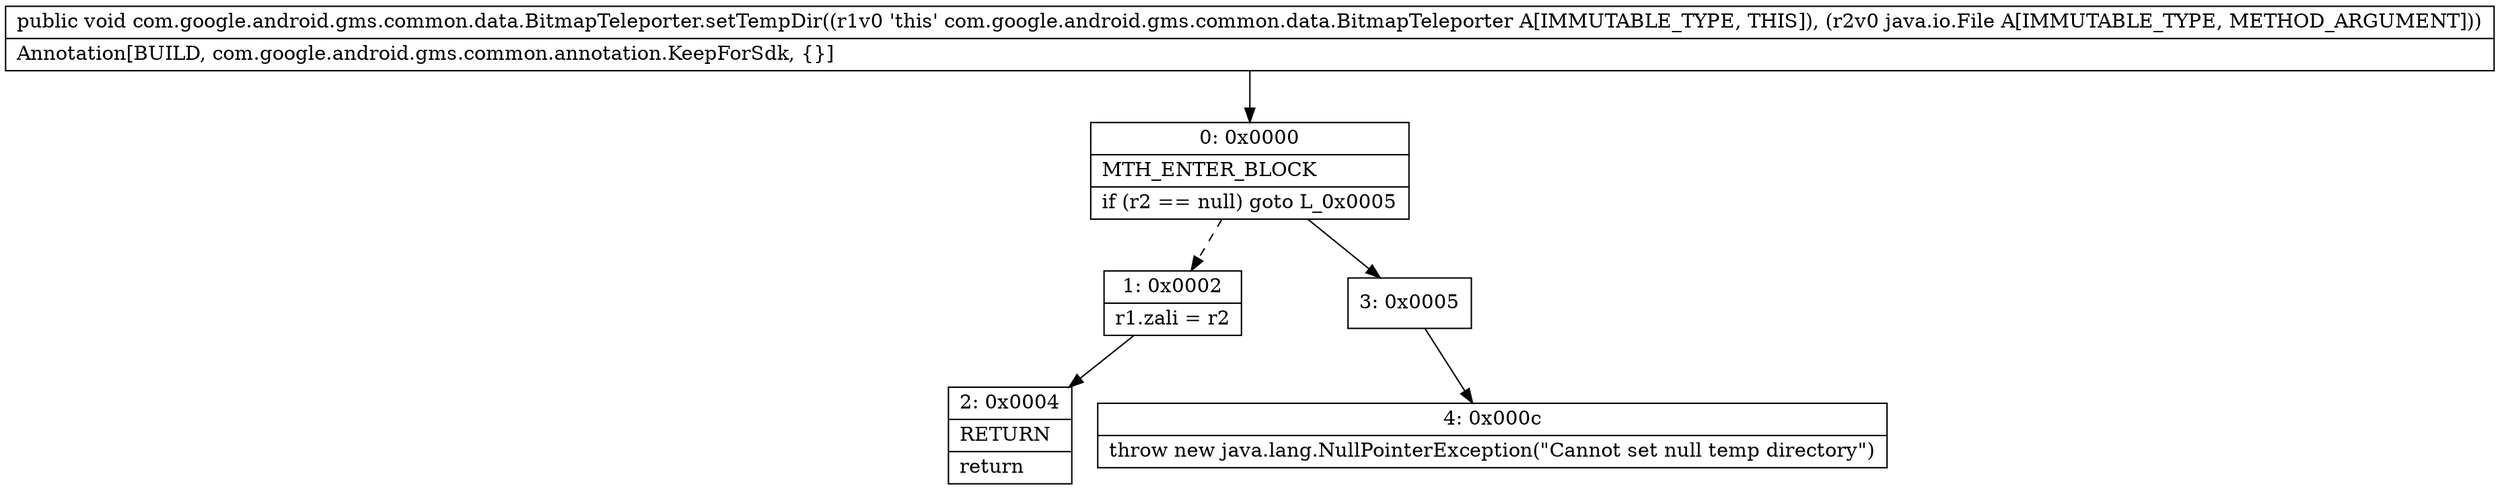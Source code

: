 digraph "CFG forcom.google.android.gms.common.data.BitmapTeleporter.setTempDir(Ljava\/io\/File;)V" {
Node_0 [shape=record,label="{0\:\ 0x0000|MTH_ENTER_BLOCK\l|if (r2 == null) goto L_0x0005\l}"];
Node_1 [shape=record,label="{1\:\ 0x0002|r1.zali = r2\l}"];
Node_2 [shape=record,label="{2\:\ 0x0004|RETURN\l|return\l}"];
Node_3 [shape=record,label="{3\:\ 0x0005}"];
Node_4 [shape=record,label="{4\:\ 0x000c|throw new java.lang.NullPointerException(\"Cannot set null temp directory\")\l}"];
MethodNode[shape=record,label="{public void com.google.android.gms.common.data.BitmapTeleporter.setTempDir((r1v0 'this' com.google.android.gms.common.data.BitmapTeleporter A[IMMUTABLE_TYPE, THIS]), (r2v0 java.io.File A[IMMUTABLE_TYPE, METHOD_ARGUMENT]))  | Annotation[BUILD, com.google.android.gms.common.annotation.KeepForSdk, \{\}]\l}"];
MethodNode -> Node_0;
Node_0 -> Node_1[style=dashed];
Node_0 -> Node_3;
Node_1 -> Node_2;
Node_3 -> Node_4;
}

